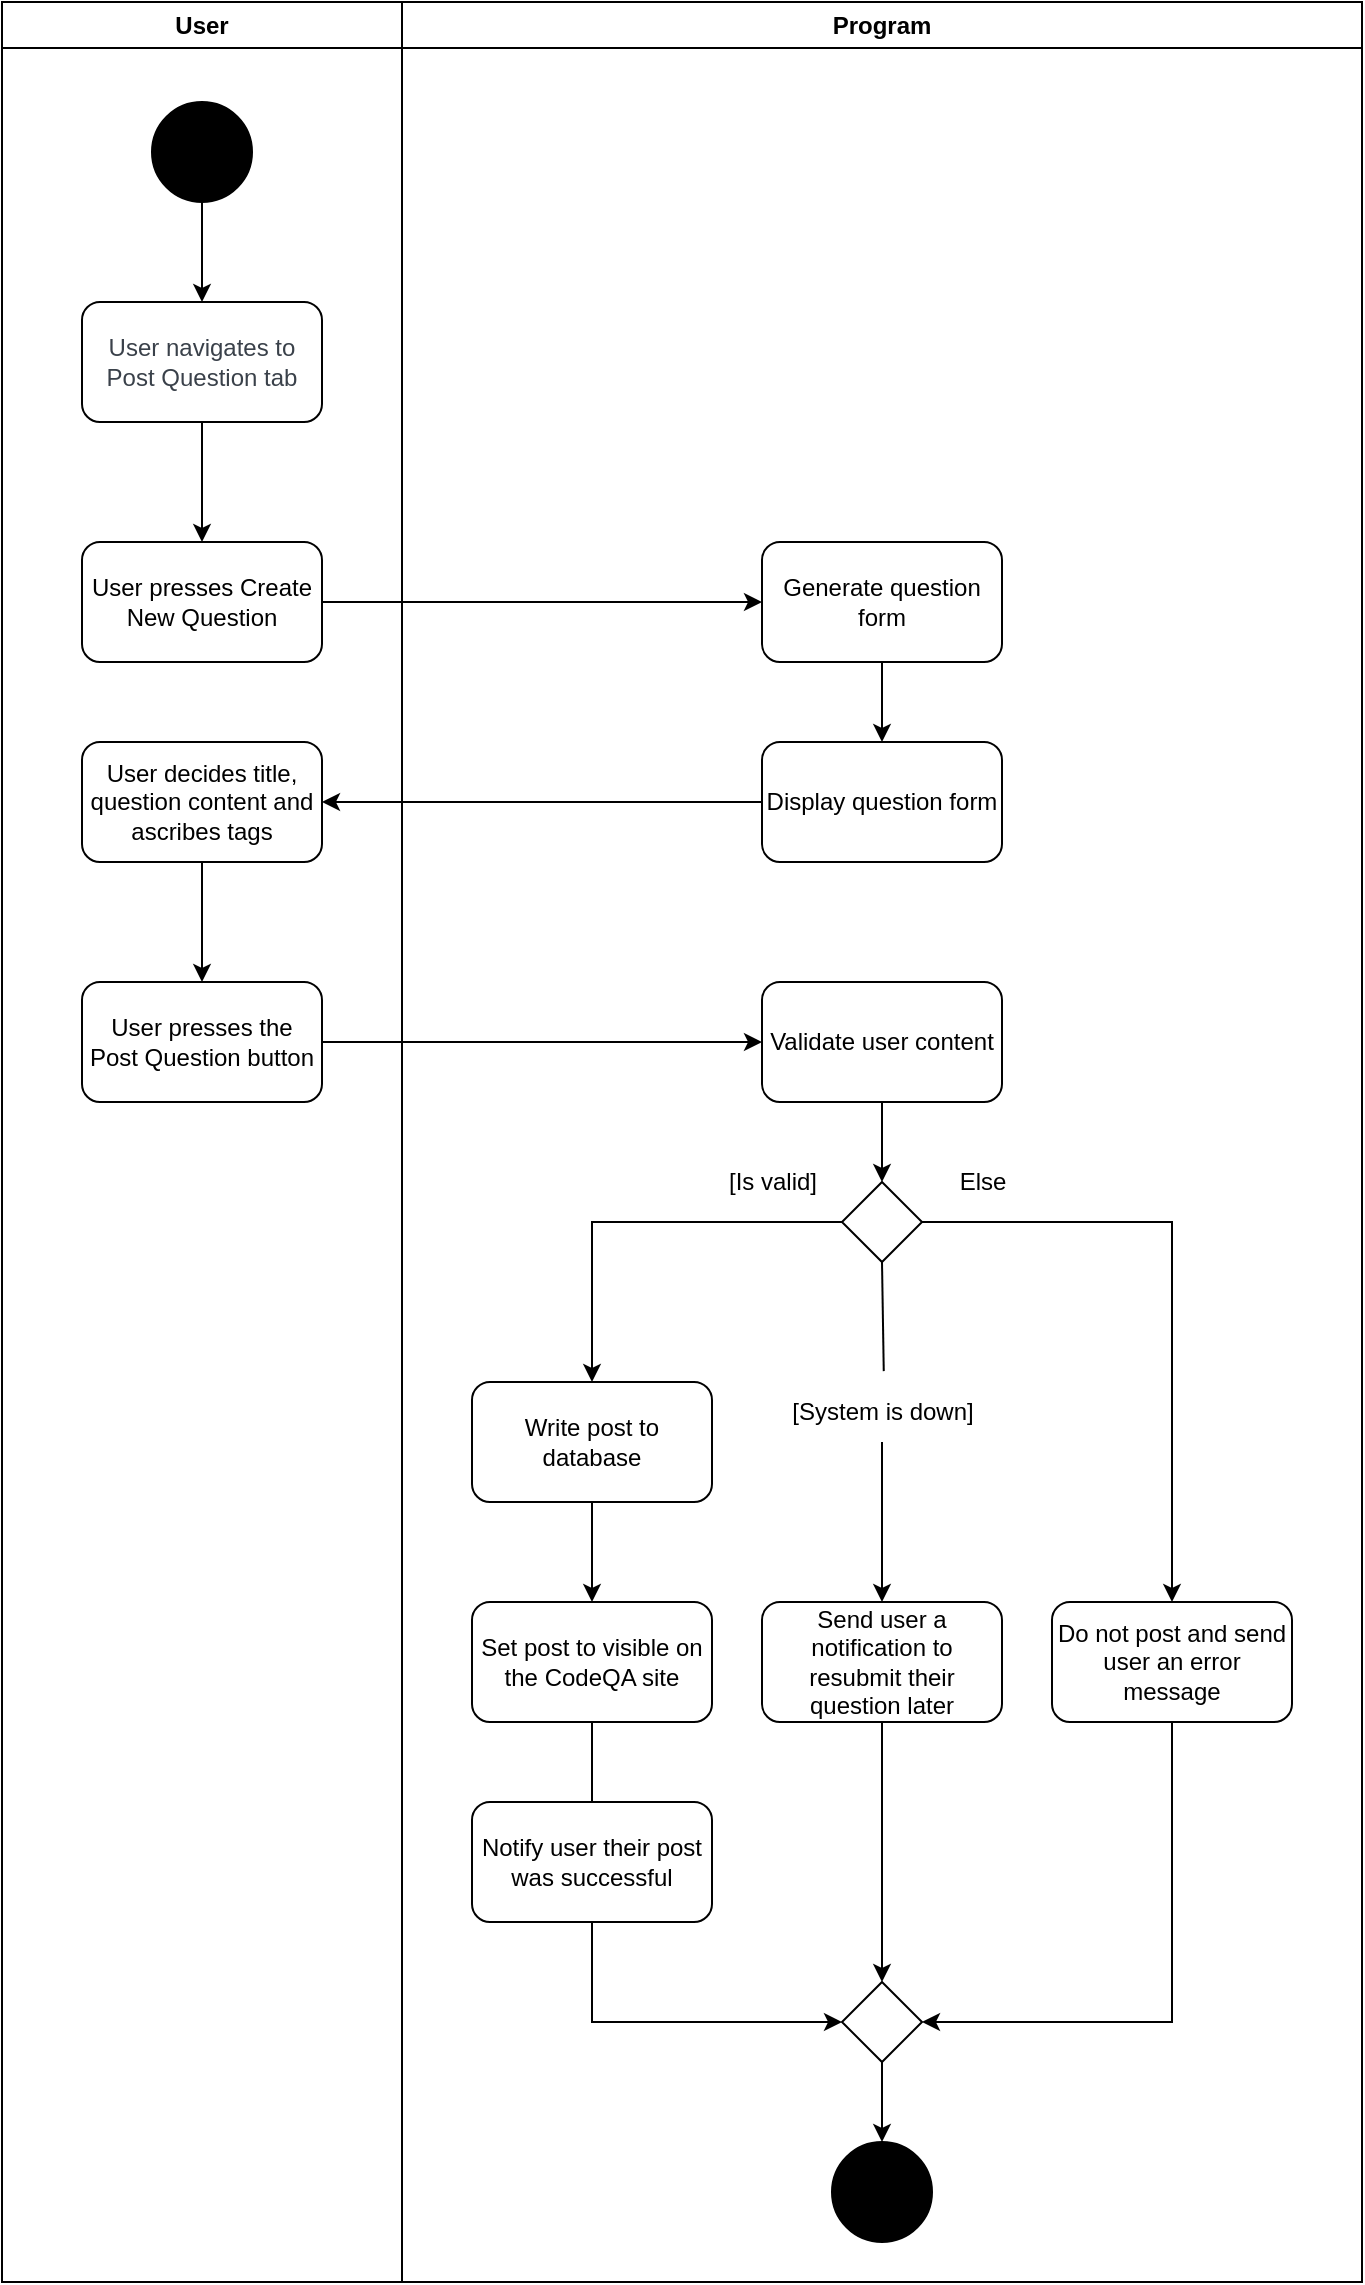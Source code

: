 <mxfile version="24.4.2" type="device">
  <diagram name="Page-1" id="ehe23IGDnyQGLRyL69Fk">
    <mxGraphModel dx="1059" dy="549" grid="1" gridSize="10" guides="1" tooltips="1" connect="1" arrows="1" fold="1" page="1" pageScale="1" pageWidth="827" pageHeight="1169" math="0" shadow="0">
      <root>
        <mxCell id="0" />
        <mxCell id="1" parent="0" />
        <mxCell id="4mDx-4fVDPnIyOVA0Ng8-31" value="User" style="swimlane;whiteSpace=wrap;html=1;" vertex="1" parent="1">
          <mxGeometry x="85" y="10" width="200" height="1140" as="geometry" />
        </mxCell>
        <mxCell id="4mDx-4fVDPnIyOVA0Ng8-32" value="" style="edgeStyle=orthogonalEdgeStyle;rounded=0;orthogonalLoop=1;jettySize=auto;html=1;" edge="1" parent="4mDx-4fVDPnIyOVA0Ng8-31" source="4mDx-4fVDPnIyOVA0Ng8-33" target="4mDx-4fVDPnIyOVA0Ng8-36">
          <mxGeometry relative="1" as="geometry" />
        </mxCell>
        <mxCell id="4mDx-4fVDPnIyOVA0Ng8-33" value="&lt;span data-lucid-content=&quot;{&amp;quot;t&amp;quot;:&amp;quot;User navigates to the sign up page&amp;quot;,&amp;quot;m&amp;quot;:[{&amp;quot;s&amp;quot;:0,&amp;quot;n&amp;quot;:&amp;quot;s&amp;quot;,&amp;quot;v&amp;quot;:22.222,&amp;quot;e&amp;quot;:34},{&amp;quot;s&amp;quot;:0,&amp;quot;n&amp;quot;:&amp;quot;fsp&amp;quot;,&amp;quot;v&amp;quot;:&amp;quot;ss_presetShapeStyle1_textStyle&amp;quot;,&amp;quot;e&amp;quot;:34},{&amp;quot;s&amp;quot;:0,&amp;quot;n&amp;quot;:&amp;quot;fsp2&amp;quot;,&amp;quot;v&amp;quot;:&amp;quot;ss_presetShapeStyle1_textStyle&amp;quot;,&amp;quot;e&amp;quot;:34}]}&quot; data-lucid-type=&quot;application/vnd.lucid.text&quot;&gt;&lt;span style=&quot;color: rgb(58, 65, 74);&quot;&gt;&lt;font style=&quot;font-size: 12px;&quot;&gt;User navigates to Post Question tab&lt;/font&gt;&lt;/span&gt;&lt;/span&gt;" style="rounded=1;whiteSpace=wrap;html=1;" vertex="1" parent="4mDx-4fVDPnIyOVA0Ng8-31">
          <mxGeometry x="40" y="150" width="120" height="60" as="geometry" />
        </mxCell>
        <mxCell id="4mDx-4fVDPnIyOVA0Ng8-34" value="" style="edgeStyle=orthogonalEdgeStyle;rounded=0;orthogonalLoop=1;jettySize=auto;html=1;" edge="1" parent="4mDx-4fVDPnIyOVA0Ng8-31" source="4mDx-4fVDPnIyOVA0Ng8-35" target="4mDx-4fVDPnIyOVA0Ng8-33">
          <mxGeometry relative="1" as="geometry" />
        </mxCell>
        <mxCell id="4mDx-4fVDPnIyOVA0Ng8-35" value="" style="ellipse;whiteSpace=wrap;html=1;aspect=fixed;fillColor=#000000;" vertex="1" parent="4mDx-4fVDPnIyOVA0Ng8-31">
          <mxGeometry x="75" y="50" width="50" height="50" as="geometry" />
        </mxCell>
        <mxCell id="4mDx-4fVDPnIyOVA0Ng8-36" value="User presses Create New Question" style="rounded=1;whiteSpace=wrap;html=1;" vertex="1" parent="4mDx-4fVDPnIyOVA0Ng8-31">
          <mxGeometry x="40" y="270" width="120" height="60" as="geometry" />
        </mxCell>
        <mxCell id="4mDx-4fVDPnIyOVA0Ng8-37" value="" style="edgeStyle=orthogonalEdgeStyle;rounded=0;orthogonalLoop=1;jettySize=auto;html=1;" edge="1" parent="4mDx-4fVDPnIyOVA0Ng8-31" source="4mDx-4fVDPnIyOVA0Ng8-38" target="4mDx-4fVDPnIyOVA0Ng8-39">
          <mxGeometry relative="1" as="geometry" />
        </mxCell>
        <mxCell id="4mDx-4fVDPnIyOVA0Ng8-38" value="User decides title, question content and ascribes tags" style="rounded=1;whiteSpace=wrap;html=1;" vertex="1" parent="4mDx-4fVDPnIyOVA0Ng8-31">
          <mxGeometry x="40" y="370" width="120" height="60" as="geometry" />
        </mxCell>
        <mxCell id="4mDx-4fVDPnIyOVA0Ng8-39" value="User presses the Post Question button" style="rounded=1;whiteSpace=wrap;html=1;" vertex="1" parent="4mDx-4fVDPnIyOVA0Ng8-31">
          <mxGeometry x="40" y="490" width="120" height="60" as="geometry" />
        </mxCell>
        <mxCell id="4mDx-4fVDPnIyOVA0Ng8-40" value="Program" style="swimlane;whiteSpace=wrap;html=1;" vertex="1" parent="1">
          <mxGeometry x="285" y="10" width="480" height="1140" as="geometry" />
        </mxCell>
        <mxCell id="4mDx-4fVDPnIyOVA0Ng8-41" value="" style="edgeStyle=orthogonalEdgeStyle;rounded=0;orthogonalLoop=1;jettySize=auto;html=1;" edge="1" parent="4mDx-4fVDPnIyOVA0Ng8-40" source="4mDx-4fVDPnIyOVA0Ng8-42" target="4mDx-4fVDPnIyOVA0Ng8-43">
          <mxGeometry relative="1" as="geometry" />
        </mxCell>
        <mxCell id="4mDx-4fVDPnIyOVA0Ng8-42" value="Generate question form" style="rounded=1;whiteSpace=wrap;html=1;" vertex="1" parent="4mDx-4fVDPnIyOVA0Ng8-40">
          <mxGeometry x="180" y="270" width="120" height="60" as="geometry" />
        </mxCell>
        <mxCell id="4mDx-4fVDPnIyOVA0Ng8-43" value="Display question form" style="rounded=1;whiteSpace=wrap;html=1;" vertex="1" parent="4mDx-4fVDPnIyOVA0Ng8-40">
          <mxGeometry x="180" y="370" width="120" height="60" as="geometry" />
        </mxCell>
        <mxCell id="4mDx-4fVDPnIyOVA0Ng8-44" style="edgeStyle=orthogonalEdgeStyle;rounded=0;orthogonalLoop=1;jettySize=auto;html=1;exitX=0.5;exitY=1;exitDx=0;exitDy=0;entryX=0.5;entryY=0;entryDx=0;entryDy=0;" edge="1" parent="4mDx-4fVDPnIyOVA0Ng8-40" source="4mDx-4fVDPnIyOVA0Ng8-45" target="4mDx-4fVDPnIyOVA0Ng8-48">
          <mxGeometry relative="1" as="geometry" />
        </mxCell>
        <mxCell id="4mDx-4fVDPnIyOVA0Ng8-45" value="Validate user content" style="rounded=1;whiteSpace=wrap;html=1;" vertex="1" parent="4mDx-4fVDPnIyOVA0Ng8-40">
          <mxGeometry x="180" y="490" width="120" height="60" as="geometry" />
        </mxCell>
        <mxCell id="4mDx-4fVDPnIyOVA0Ng8-46" style="edgeStyle=orthogonalEdgeStyle;rounded=0;orthogonalLoop=1;jettySize=auto;html=1;exitX=0;exitY=0.5;exitDx=0;exitDy=0;entryX=0.5;entryY=0;entryDx=0;entryDy=0;" edge="1" parent="4mDx-4fVDPnIyOVA0Ng8-40" source="4mDx-4fVDPnIyOVA0Ng8-48" target="4mDx-4fVDPnIyOVA0Ng8-50">
          <mxGeometry relative="1" as="geometry" />
        </mxCell>
        <mxCell id="4mDx-4fVDPnIyOVA0Ng8-47" style="edgeStyle=orthogonalEdgeStyle;rounded=0;orthogonalLoop=1;jettySize=auto;html=1;exitX=1;exitY=0.5;exitDx=0;exitDy=0;entryX=0.5;entryY=0;entryDx=0;entryDy=0;" edge="1" parent="4mDx-4fVDPnIyOVA0Ng8-40" source="4mDx-4fVDPnIyOVA0Ng8-48" target="4mDx-4fVDPnIyOVA0Ng8-52">
          <mxGeometry relative="1" as="geometry" />
        </mxCell>
        <mxCell id="4mDx-4fVDPnIyOVA0Ng8-104" value="" style="edgeStyle=orthogonalEdgeStyle;rounded=0;orthogonalLoop=1;jettySize=auto;html=1;" edge="1" parent="4mDx-4fVDPnIyOVA0Ng8-40" source="4mDx-4fVDPnIyOVA0Ng8-106" target="4mDx-4fVDPnIyOVA0Ng8-103">
          <mxGeometry relative="1" as="geometry" />
        </mxCell>
        <mxCell id="4mDx-4fVDPnIyOVA0Ng8-48" value="" style="rhombus;whiteSpace=wrap;html=1;" vertex="1" parent="4mDx-4fVDPnIyOVA0Ng8-40">
          <mxGeometry x="220" y="590" width="40" height="40" as="geometry" />
        </mxCell>
        <mxCell id="4mDx-4fVDPnIyOVA0Ng8-49" value="" style="edgeStyle=orthogonalEdgeStyle;rounded=0;orthogonalLoop=1;jettySize=auto;html=1;" edge="1" parent="4mDx-4fVDPnIyOVA0Ng8-40" source="4mDx-4fVDPnIyOVA0Ng8-50" target="4mDx-4fVDPnIyOVA0Ng8-56">
          <mxGeometry relative="1" as="geometry" />
        </mxCell>
        <mxCell id="4mDx-4fVDPnIyOVA0Ng8-50" value="Write post to database" style="rounded=1;whiteSpace=wrap;html=1;" vertex="1" parent="4mDx-4fVDPnIyOVA0Ng8-40">
          <mxGeometry x="35" y="690" width="120" height="60" as="geometry" />
        </mxCell>
        <mxCell id="4mDx-4fVDPnIyOVA0Ng8-102" style="edgeStyle=orthogonalEdgeStyle;rounded=0;orthogonalLoop=1;jettySize=auto;html=1;exitX=0.5;exitY=1;exitDx=0;exitDy=0;entryX=1;entryY=0.5;entryDx=0;entryDy=0;" edge="1" parent="4mDx-4fVDPnIyOVA0Ng8-40" source="4mDx-4fVDPnIyOVA0Ng8-52" target="4mDx-4fVDPnIyOVA0Ng8-58">
          <mxGeometry relative="1" as="geometry" />
        </mxCell>
        <mxCell id="4mDx-4fVDPnIyOVA0Ng8-52" value="Do not post and send user an error message" style="rounded=1;whiteSpace=wrap;html=1;" vertex="1" parent="4mDx-4fVDPnIyOVA0Ng8-40">
          <mxGeometry x="325" y="800" width="120" height="60" as="geometry" />
        </mxCell>
        <mxCell id="4mDx-4fVDPnIyOVA0Ng8-55" style="edgeStyle=orthogonalEdgeStyle;rounded=0;orthogonalLoop=1;jettySize=auto;html=1;exitX=0.5;exitY=1;exitDx=0;exitDy=0;entryX=0;entryY=0.5;entryDx=0;entryDy=0;" edge="1" parent="4mDx-4fVDPnIyOVA0Ng8-40" source="4mDx-4fVDPnIyOVA0Ng8-56" target="4mDx-4fVDPnIyOVA0Ng8-58">
          <mxGeometry relative="1" as="geometry" />
        </mxCell>
        <mxCell id="4mDx-4fVDPnIyOVA0Ng8-56" value="Set post to visible on the CodeQA site" style="rounded=1;whiteSpace=wrap;html=1;" vertex="1" parent="4mDx-4fVDPnIyOVA0Ng8-40">
          <mxGeometry x="35" y="800" width="120" height="60" as="geometry" />
        </mxCell>
        <mxCell id="4mDx-4fVDPnIyOVA0Ng8-57" style="edgeStyle=orthogonalEdgeStyle;rounded=0;orthogonalLoop=1;jettySize=auto;html=1;exitX=0.5;exitY=1;exitDx=0;exitDy=0;entryX=0.5;entryY=0;entryDx=0;entryDy=0;" edge="1" parent="4mDx-4fVDPnIyOVA0Ng8-40" source="4mDx-4fVDPnIyOVA0Ng8-58" target="4mDx-4fVDPnIyOVA0Ng8-59">
          <mxGeometry relative="1" as="geometry" />
        </mxCell>
        <mxCell id="4mDx-4fVDPnIyOVA0Ng8-58" value="" style="rhombus;whiteSpace=wrap;html=1;" vertex="1" parent="4mDx-4fVDPnIyOVA0Ng8-40">
          <mxGeometry x="220" y="990" width="40" height="40" as="geometry" />
        </mxCell>
        <mxCell id="4mDx-4fVDPnIyOVA0Ng8-59" value="" style="ellipse;whiteSpace=wrap;html=1;aspect=fixed;fillColor=#000000;" vertex="1" parent="4mDx-4fVDPnIyOVA0Ng8-40">
          <mxGeometry x="215" y="1070" width="50" height="50" as="geometry" />
        </mxCell>
        <mxCell id="4mDx-4fVDPnIyOVA0Ng8-64" value="Else" style="text;html=1;align=center;verticalAlign=middle;resizable=0;points=[];autosize=1;strokeColor=none;fillColor=none;" vertex="1" parent="4mDx-4fVDPnIyOVA0Ng8-40">
          <mxGeometry x="265" y="575" width="50" height="30" as="geometry" />
        </mxCell>
        <mxCell id="4mDx-4fVDPnIyOVA0Ng8-63" value="[Is valid]" style="text;html=1;align=center;verticalAlign=middle;resizable=0;points=[];autosize=1;strokeColor=none;fillColor=none;" vertex="1" parent="4mDx-4fVDPnIyOVA0Ng8-40">
          <mxGeometry x="150" y="575" width="70" height="30" as="geometry" />
        </mxCell>
        <mxCell id="4mDx-4fVDPnIyOVA0Ng8-100" value="Notify user their post was successful" style="rounded=1;whiteSpace=wrap;html=1;" vertex="1" parent="4mDx-4fVDPnIyOVA0Ng8-40">
          <mxGeometry x="35" y="900" width="120" height="60" as="geometry" />
        </mxCell>
        <mxCell id="4mDx-4fVDPnIyOVA0Ng8-105" style="edgeStyle=orthogonalEdgeStyle;rounded=0;orthogonalLoop=1;jettySize=auto;html=1;exitX=0.5;exitY=1;exitDx=0;exitDy=0;entryX=0.5;entryY=0;entryDx=0;entryDy=0;" edge="1" parent="4mDx-4fVDPnIyOVA0Ng8-40" source="4mDx-4fVDPnIyOVA0Ng8-103" target="4mDx-4fVDPnIyOVA0Ng8-58">
          <mxGeometry relative="1" as="geometry" />
        </mxCell>
        <mxCell id="4mDx-4fVDPnIyOVA0Ng8-103" value="Send user a notification to resubmit their question later" style="rounded=1;whiteSpace=wrap;html=1;" vertex="1" parent="4mDx-4fVDPnIyOVA0Ng8-40">
          <mxGeometry x="180" y="800" width="120" height="60" as="geometry" />
        </mxCell>
        <mxCell id="4mDx-4fVDPnIyOVA0Ng8-106" value="[System is down]" style="text;html=1;align=center;verticalAlign=middle;resizable=0;points=[];autosize=1;strokeColor=none;fillColor=none;" vertex="1" parent="4mDx-4fVDPnIyOVA0Ng8-40">
          <mxGeometry x="185" y="690" width="110" height="30" as="geometry" />
        </mxCell>
        <mxCell id="4mDx-4fVDPnIyOVA0Ng8-109" style="rounded=0;orthogonalLoop=1;jettySize=auto;html=1;exitX=0.5;exitY=1;exitDx=0;exitDy=0;entryX=0.508;entryY=-0.181;entryDx=0;entryDy=0;entryPerimeter=0;startArrow=none;startFill=0;endArrow=none;endFill=0;" edge="1" parent="4mDx-4fVDPnIyOVA0Ng8-40" source="4mDx-4fVDPnIyOVA0Ng8-48" target="4mDx-4fVDPnIyOVA0Ng8-106">
          <mxGeometry relative="1" as="geometry" />
        </mxCell>
        <mxCell id="4mDx-4fVDPnIyOVA0Ng8-60" style="edgeStyle=orthogonalEdgeStyle;rounded=0;orthogonalLoop=1;jettySize=auto;html=1;exitX=1;exitY=0.5;exitDx=0;exitDy=0;" edge="1" parent="1" source="4mDx-4fVDPnIyOVA0Ng8-36" target="4mDx-4fVDPnIyOVA0Ng8-42">
          <mxGeometry relative="1" as="geometry" />
        </mxCell>
        <mxCell id="4mDx-4fVDPnIyOVA0Ng8-61" style="edgeStyle=orthogonalEdgeStyle;rounded=0;orthogonalLoop=1;jettySize=auto;html=1;exitX=0;exitY=0.5;exitDx=0;exitDy=0;entryX=1;entryY=0.5;entryDx=0;entryDy=0;" edge="1" parent="1" source="4mDx-4fVDPnIyOVA0Ng8-43" target="4mDx-4fVDPnIyOVA0Ng8-38">
          <mxGeometry relative="1" as="geometry" />
        </mxCell>
        <mxCell id="4mDx-4fVDPnIyOVA0Ng8-62" style="edgeStyle=orthogonalEdgeStyle;rounded=0;orthogonalLoop=1;jettySize=auto;html=1;exitX=1;exitY=0.5;exitDx=0;exitDy=0;" edge="1" parent="1" source="4mDx-4fVDPnIyOVA0Ng8-39" target="4mDx-4fVDPnIyOVA0Ng8-45">
          <mxGeometry relative="1" as="geometry" />
        </mxCell>
      </root>
    </mxGraphModel>
  </diagram>
</mxfile>
